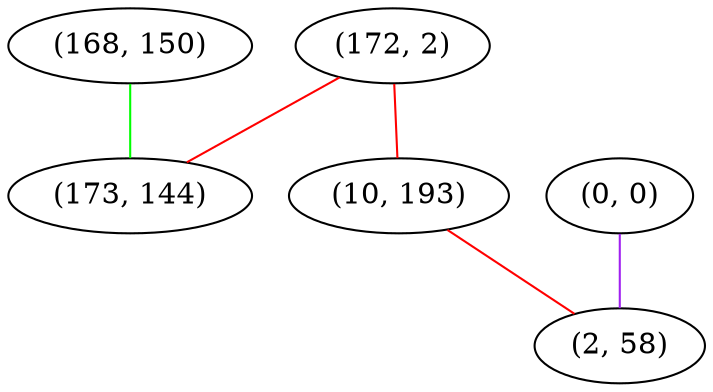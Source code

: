 graph "" {
"(172, 2)";
"(0, 0)";
"(168, 150)";
"(173, 144)";
"(10, 193)";
"(2, 58)";
"(172, 2)" -- "(173, 144)"  [color=red, key=0, weight=1];
"(172, 2)" -- "(10, 193)"  [color=red, key=0, weight=1];
"(0, 0)" -- "(2, 58)"  [color=purple, key=0, weight=4];
"(168, 150)" -- "(173, 144)"  [color=green, key=0, weight=2];
"(10, 193)" -- "(2, 58)"  [color=red, key=0, weight=1];
}
